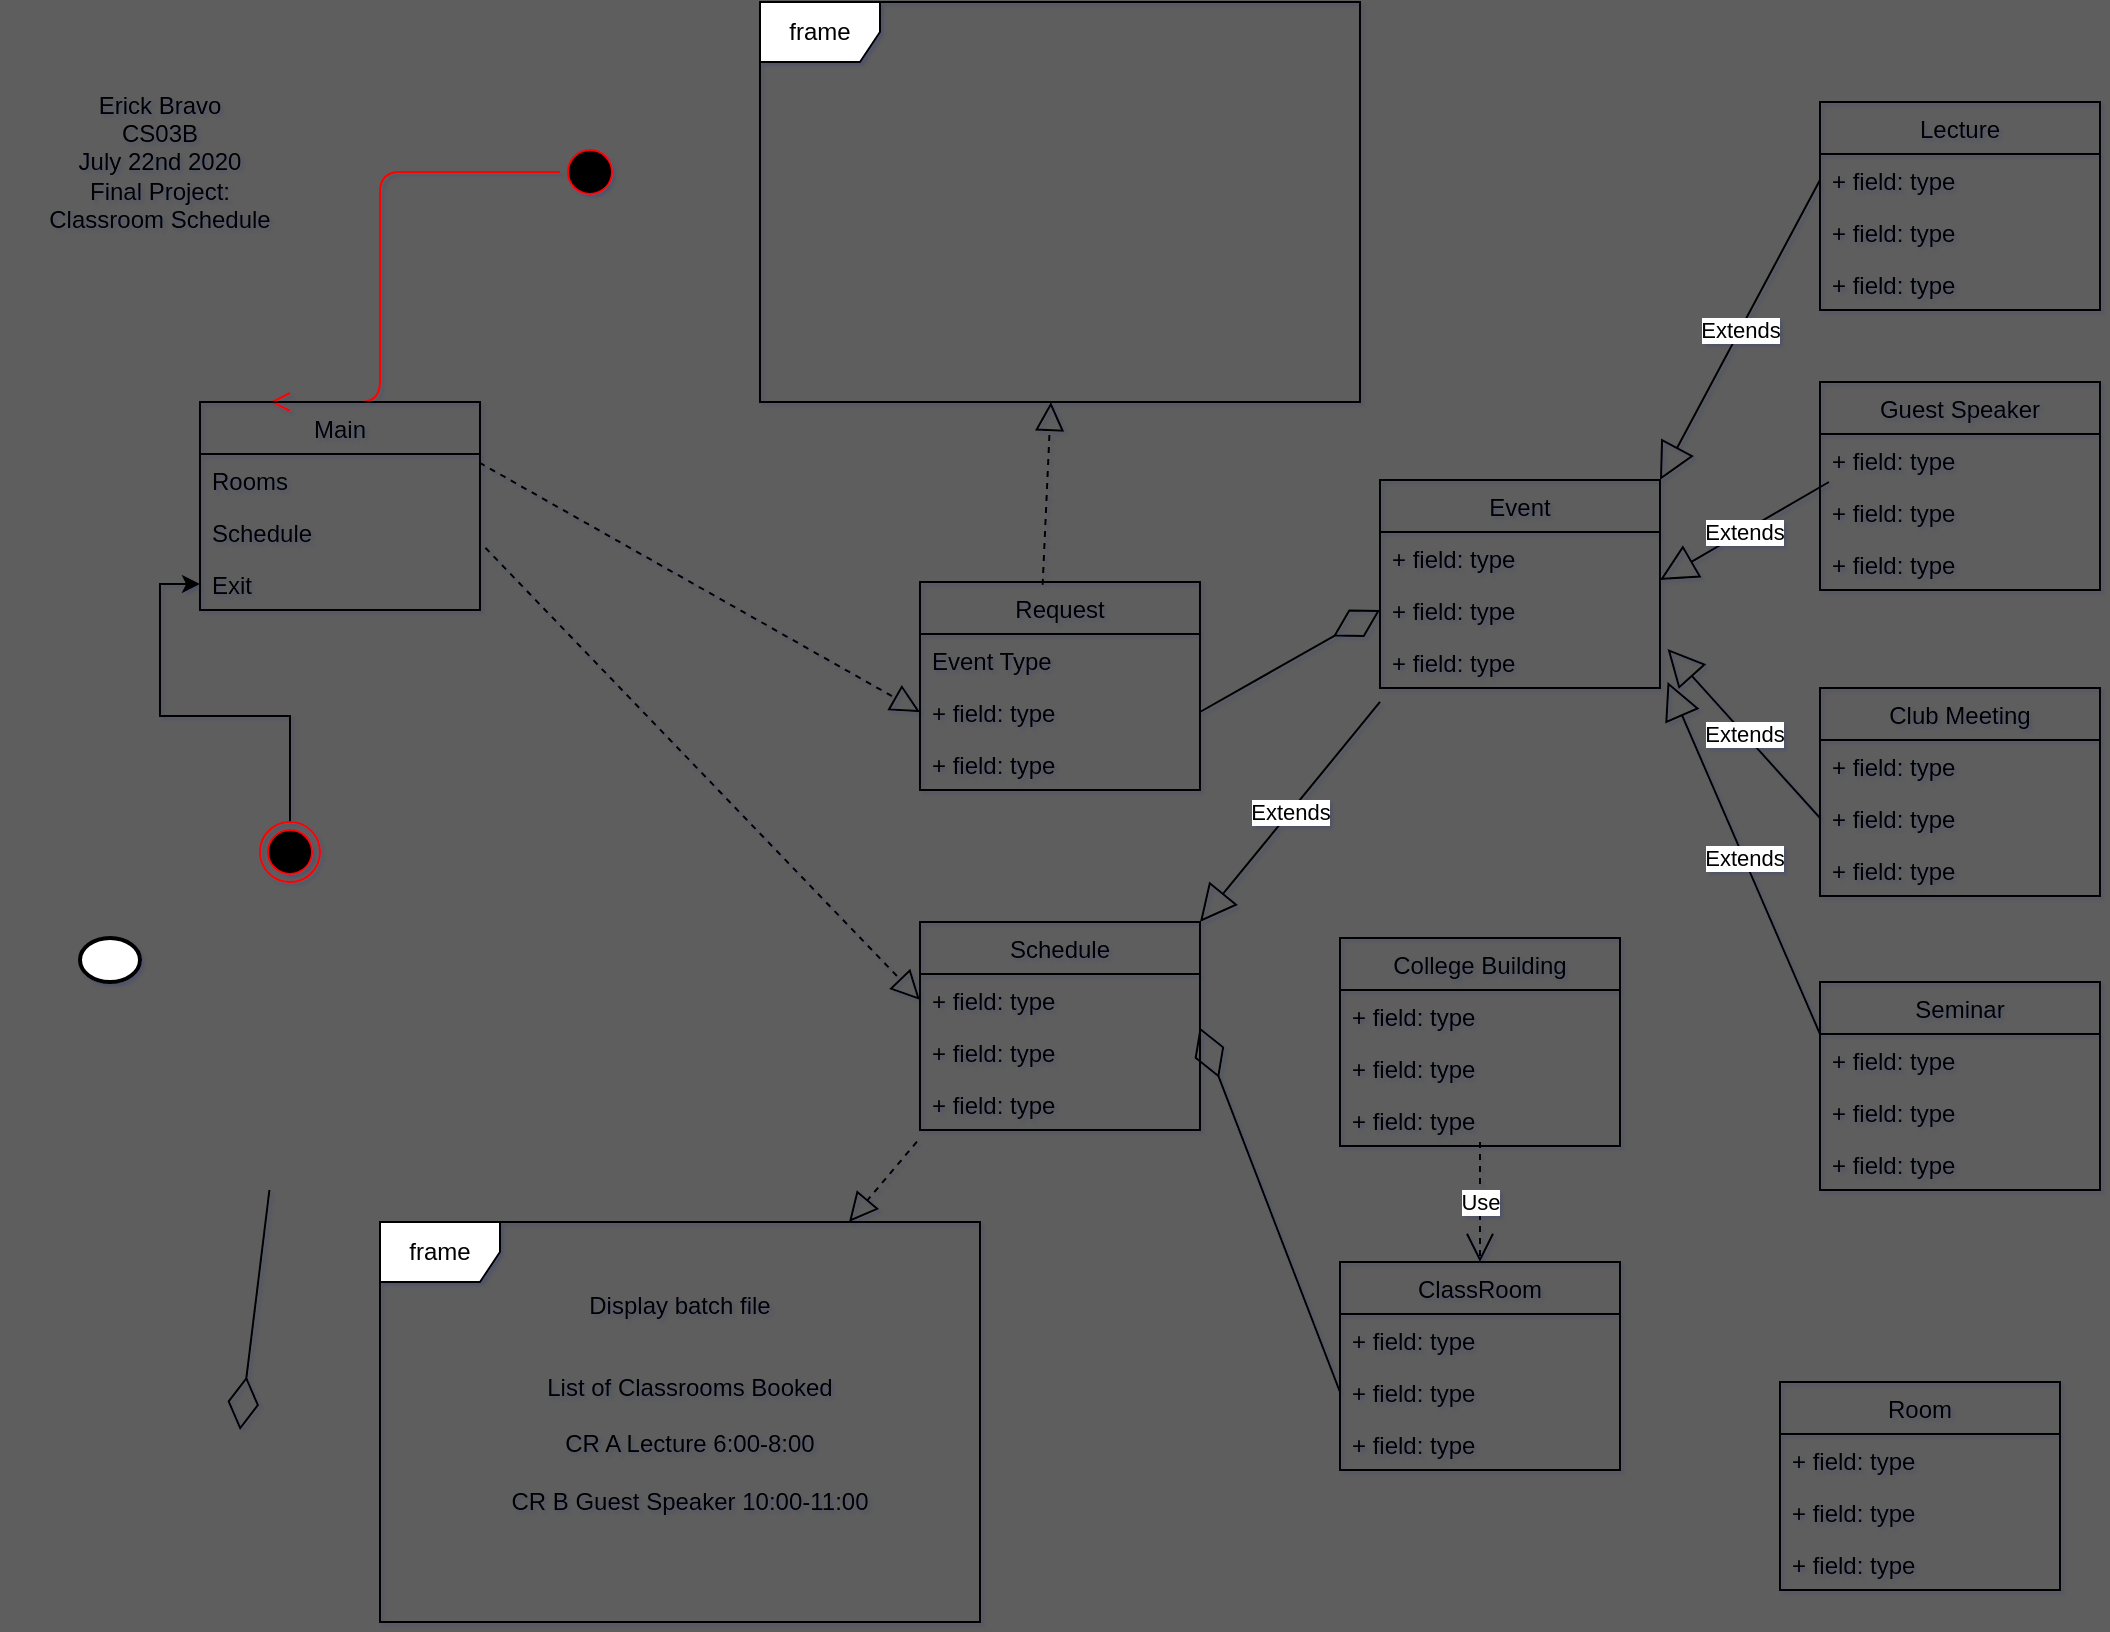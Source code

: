 <mxfile version="13.4.5" type="device"><diagram id="AscT_K2qobUGI6-bBXUh" name="Page-1"><mxGraphModel dx="1233" dy="950" grid="1" gridSize="10" guides="1" tooltips="1" connect="1" arrows="1" fold="1" page="1" pageScale="1" pageWidth="1100" pageHeight="850" background="#5E5E5E" math="0" shadow="1"><root><mxCell id="0"/><mxCell id="1" parent="0"/><mxCell id="gcRscPmm1CVsO_sYShtR-2" value="Erick Bravo&lt;br&gt;CS03B&lt;br&gt;July 22nd 2020&lt;br&gt;Final Project:&lt;br&gt;Classroom Schedule" style="text;html=1;strokeColor=none;fillColor=none;align=center;verticalAlign=middle;whiteSpace=wrap;rounded=0;" parent="1" vertex="1"><mxGeometry x="30" y="20" width="160" height="120" as="geometry"/></mxCell><mxCell id="nwO3YAdvbHTLNv9QxYJL-7" value="" style="ellipse;html=1;shape=startState;fillColor=#000000;strokeColor=#ff0000;" vertex="1" parent="1"><mxGeometry x="310" y="70" width="30" height="30" as="geometry"/></mxCell><mxCell id="nwO3YAdvbHTLNv9QxYJL-8" value="" style="edgeStyle=orthogonalEdgeStyle;html=1;verticalAlign=bottom;endArrow=open;endSize=8;strokeColor=#ff0000;entryX=0.25;entryY=0;entryDx=0;entryDy=0;" edge="1" source="nwO3YAdvbHTLNv9QxYJL-7" parent="1" target="nwO3YAdvbHTLNv9QxYJL-15"><mxGeometry relative="1" as="geometry"><mxPoint x="325" y="160" as="targetPoint"/><Array as="points"><mxPoint x="220" y="85"/><mxPoint x="220" y="200"/></Array></mxGeometry></mxCell><mxCell id="nwO3YAdvbHTLNv9QxYJL-79" style="edgeStyle=orthogonalEdgeStyle;rounded=0;orthogonalLoop=1;jettySize=auto;html=1;entryX=0;entryY=0.5;entryDx=0;entryDy=0;" edge="1" parent="1" source="nwO3YAdvbHTLNv9QxYJL-13" target="nwO3YAdvbHTLNv9QxYJL-18"><mxGeometry relative="1" as="geometry"/></mxCell><mxCell id="nwO3YAdvbHTLNv9QxYJL-13" value="" style="ellipse;html=1;shape=endState;fillColor=#000000;strokeColor=#ff0000;" vertex="1" parent="1"><mxGeometry x="160" y="410" width="30" height="30" as="geometry"/></mxCell><mxCell id="nwO3YAdvbHTLNv9QxYJL-23" value="" style="endArrow=diamondThin;endFill=0;endSize=24;html=1;" edge="1" parent="1"><mxGeometry width="160" relative="1" as="geometry"><mxPoint x="164.72" y="594" as="sourcePoint"/><mxPoint x="149.996" y="714.0" as="targetPoint"/></mxGeometry></mxCell><mxCell id="nwO3YAdvbHTLNv9QxYJL-70" value="" style="endArrow=block;dashed=1;endFill=0;endSize=12;html=1;exitX=0.998;exitY=0.167;exitDx=0;exitDy=0;exitPerimeter=0;entryX=0;entryY=0.5;entryDx=0;entryDy=0;" edge="1" parent="1" source="nwO3YAdvbHTLNv9QxYJL-16" target="nwO3YAdvbHTLNv9QxYJL-21"><mxGeometry width="160" relative="1" as="geometry"><mxPoint x="430" y="231.41" as="sourcePoint"/><mxPoint x="530" y="231.41" as="targetPoint"/></mxGeometry></mxCell><mxCell id="nwO3YAdvbHTLNv9QxYJL-38" value="Lecture" style="swimlane;fontStyle=0;childLayout=stackLayout;horizontal=1;startSize=26;fillColor=none;horizontalStack=0;resizeParent=1;resizeParentMax=0;resizeLast=0;collapsible=1;marginBottom=0;" vertex="1" parent="1"><mxGeometry x="940" y="50" width="140" height="104" as="geometry"/></mxCell><mxCell id="nwO3YAdvbHTLNv9QxYJL-39" value="+ field: type" style="text;strokeColor=none;fillColor=none;align=left;verticalAlign=top;spacingLeft=4;spacingRight=4;overflow=hidden;rotatable=0;points=[[0,0.5],[1,0.5]];portConstraint=eastwest;" vertex="1" parent="nwO3YAdvbHTLNv9QxYJL-38"><mxGeometry y="26" width="140" height="26" as="geometry"/></mxCell><mxCell id="nwO3YAdvbHTLNv9QxYJL-40" value="+ field: type" style="text;strokeColor=none;fillColor=none;align=left;verticalAlign=top;spacingLeft=4;spacingRight=4;overflow=hidden;rotatable=0;points=[[0,0.5],[1,0.5]];portConstraint=eastwest;" vertex="1" parent="nwO3YAdvbHTLNv9QxYJL-38"><mxGeometry y="52" width="140" height="26" as="geometry"/></mxCell><mxCell id="nwO3YAdvbHTLNv9QxYJL-41" value="+ field: type" style="text;strokeColor=none;fillColor=none;align=left;verticalAlign=top;spacingLeft=4;spacingRight=4;overflow=hidden;rotatable=0;points=[[0,0.5],[1,0.5]];portConstraint=eastwest;" vertex="1" parent="nwO3YAdvbHTLNv9QxYJL-38"><mxGeometry y="78" width="140" height="26" as="geometry"/></mxCell><mxCell id="nwO3YAdvbHTLNv9QxYJL-54" value="Guest Speaker" style="swimlane;fontStyle=0;childLayout=stackLayout;horizontal=1;startSize=26;fillColor=none;horizontalStack=0;resizeParent=1;resizeParentMax=0;resizeLast=0;collapsible=1;marginBottom=0;" vertex="1" parent="1"><mxGeometry x="940" y="190" width="140" height="104" as="geometry"/></mxCell><mxCell id="nwO3YAdvbHTLNv9QxYJL-55" value="+ field: type" style="text;strokeColor=none;fillColor=none;align=left;verticalAlign=top;spacingLeft=4;spacingRight=4;overflow=hidden;rotatable=0;points=[[0,0.5],[1,0.5]];portConstraint=eastwest;" vertex="1" parent="nwO3YAdvbHTLNv9QxYJL-54"><mxGeometry y="26" width="140" height="26" as="geometry"/></mxCell><mxCell id="nwO3YAdvbHTLNv9QxYJL-56" value="+ field: type" style="text;strokeColor=none;fillColor=none;align=left;verticalAlign=top;spacingLeft=4;spacingRight=4;overflow=hidden;rotatable=0;points=[[0,0.5],[1,0.5]];portConstraint=eastwest;" vertex="1" parent="nwO3YAdvbHTLNv9QxYJL-54"><mxGeometry y="52" width="140" height="26" as="geometry"/></mxCell><mxCell id="nwO3YAdvbHTLNv9QxYJL-57" value="+ field: type" style="text;strokeColor=none;fillColor=none;align=left;verticalAlign=top;spacingLeft=4;spacingRight=4;overflow=hidden;rotatable=0;points=[[0,0.5],[1,0.5]];portConstraint=eastwest;" vertex="1" parent="nwO3YAdvbHTLNv9QxYJL-54"><mxGeometry y="78" width="140" height="26" as="geometry"/></mxCell><mxCell id="nwO3YAdvbHTLNv9QxYJL-46" value="Club Meeting" style="swimlane;fontStyle=0;childLayout=stackLayout;horizontal=1;startSize=26;fillColor=none;horizontalStack=0;resizeParent=1;resizeParentMax=0;resizeLast=0;collapsible=1;marginBottom=0;" vertex="1" parent="1"><mxGeometry x="940" y="343" width="140" height="104" as="geometry"/></mxCell><mxCell id="nwO3YAdvbHTLNv9QxYJL-47" value="+ field: type" style="text;strokeColor=none;fillColor=none;align=left;verticalAlign=top;spacingLeft=4;spacingRight=4;overflow=hidden;rotatable=0;points=[[0,0.5],[1,0.5]];portConstraint=eastwest;" vertex="1" parent="nwO3YAdvbHTLNv9QxYJL-46"><mxGeometry y="26" width="140" height="26" as="geometry"/></mxCell><mxCell id="nwO3YAdvbHTLNv9QxYJL-48" value="+ field: type" style="text;strokeColor=none;fillColor=none;align=left;verticalAlign=top;spacingLeft=4;spacingRight=4;overflow=hidden;rotatable=0;points=[[0,0.5],[1,0.5]];portConstraint=eastwest;" vertex="1" parent="nwO3YAdvbHTLNv9QxYJL-46"><mxGeometry y="52" width="140" height="26" as="geometry"/></mxCell><mxCell id="nwO3YAdvbHTLNv9QxYJL-49" value="+ field: type" style="text;strokeColor=none;fillColor=none;align=left;verticalAlign=top;spacingLeft=4;spacingRight=4;overflow=hidden;rotatable=0;points=[[0,0.5],[1,0.5]];portConstraint=eastwest;" vertex="1" parent="nwO3YAdvbHTLNv9QxYJL-46"><mxGeometry y="78" width="140" height="26" as="geometry"/></mxCell><mxCell id="nwO3YAdvbHTLNv9QxYJL-50" value="Seminar" style="swimlane;fontStyle=0;childLayout=stackLayout;horizontal=1;startSize=26;fillColor=none;horizontalStack=0;resizeParent=1;resizeParentMax=0;resizeLast=0;collapsible=1;marginBottom=0;" vertex="1" parent="1"><mxGeometry x="940" y="490" width="140" height="104" as="geometry"/></mxCell><mxCell id="nwO3YAdvbHTLNv9QxYJL-51" value="+ field: type" style="text;strokeColor=none;fillColor=none;align=left;verticalAlign=top;spacingLeft=4;spacingRight=4;overflow=hidden;rotatable=0;points=[[0,0.5],[1,0.5]];portConstraint=eastwest;" vertex="1" parent="nwO3YAdvbHTLNv9QxYJL-50"><mxGeometry y="26" width="140" height="26" as="geometry"/></mxCell><mxCell id="nwO3YAdvbHTLNv9QxYJL-52" value="+ field: type" style="text;strokeColor=none;fillColor=none;align=left;verticalAlign=top;spacingLeft=4;spacingRight=4;overflow=hidden;rotatable=0;points=[[0,0.5],[1,0.5]];portConstraint=eastwest;" vertex="1" parent="nwO3YAdvbHTLNv9QxYJL-50"><mxGeometry y="52" width="140" height="26" as="geometry"/></mxCell><mxCell id="nwO3YAdvbHTLNv9QxYJL-53" value="+ field: type" style="text;strokeColor=none;fillColor=none;align=left;verticalAlign=top;spacingLeft=4;spacingRight=4;overflow=hidden;rotatable=0;points=[[0,0.5],[1,0.5]];portConstraint=eastwest;" vertex="1" parent="nwO3YAdvbHTLNv9QxYJL-50"><mxGeometry y="78" width="140" height="26" as="geometry"/></mxCell><mxCell id="nwO3YAdvbHTLNv9QxYJL-71" value="Extends" style="endArrow=block;endSize=16;endFill=0;html=1;exitX=0;exitY=0.25;exitDx=0;exitDy=0;entryX=1.027;entryY=0.882;entryDx=0;entryDy=0;entryPerimeter=0;" edge="1" parent="1" source="nwO3YAdvbHTLNv9QxYJL-50" target="nwO3YAdvbHTLNv9QxYJL-61"><mxGeometry width="160" relative="1" as="geometry"><mxPoint x="670" y="450" as="sourcePoint"/><mxPoint x="860" y="240" as="targetPoint"/></mxGeometry></mxCell><mxCell id="nwO3YAdvbHTLNv9QxYJL-72" value="Extends" style="endArrow=block;endSize=16;endFill=0;html=1;exitX=0;exitY=0.5;exitDx=0;exitDy=0;entryX=1.027;entryY=1.249;entryDx=0;entryDy=0;entryPerimeter=0;" edge="1" parent="1" source="nwO3YAdvbHTLNv9QxYJL-48" target="nwO3YAdvbHTLNv9QxYJL-60"><mxGeometry width="160" relative="1" as="geometry"><mxPoint x="950" y="526" as="sourcePoint"/><mxPoint x="866" y="230" as="targetPoint"/></mxGeometry></mxCell><mxCell id="nwO3YAdvbHTLNv9QxYJL-73" value="Extends" style="endArrow=block;endSize=16;endFill=0;html=1;exitX=0.032;exitY=-0.077;exitDx=0;exitDy=0;entryX=1;entryY=-0.077;entryDx=0;entryDy=0;entryPerimeter=0;exitPerimeter=0;" edge="1" parent="1" source="nwO3YAdvbHTLNv9QxYJL-56" target="nwO3YAdvbHTLNv9QxYJL-60"><mxGeometry width="160" relative="1" as="geometry"><mxPoint x="944.48" y="451.53" as="sourcePoint"/><mxPoint x="860" y="229.998" as="targetPoint"/></mxGeometry></mxCell><mxCell id="nwO3YAdvbHTLNv9QxYJL-74" value="Extends" style="endArrow=block;endSize=16;endFill=0;html=1;exitX=0;exitY=0.5;exitDx=0;exitDy=0;entryX=1;entryY=0;entryDx=0;entryDy=0;" edge="1" parent="1" source="nwO3YAdvbHTLNv9QxYJL-39" target="nwO3YAdvbHTLNv9QxYJL-58"><mxGeometry width="160" relative="1" as="geometry"><mxPoint x="944.48" y="447" as="sourcePoint"/><mxPoint x="860" y="225.468" as="targetPoint"/></mxGeometry></mxCell><mxCell id="nwO3YAdvbHTLNv9QxYJL-75" value="" style="endArrow=diamondThin;endFill=0;endSize=24;html=1;exitX=1;exitY=0.5;exitDx=0;exitDy=0;entryX=0;entryY=0.5;entryDx=0;entryDy=0;" edge="1" parent="1" source="nwO3YAdvbHTLNv9QxYJL-21" target="nwO3YAdvbHTLNv9QxYJL-60"><mxGeometry width="160" relative="1" as="geometry"><mxPoint x="610" y="380" as="sourcePoint"/><mxPoint x="770" y="380" as="targetPoint"/></mxGeometry></mxCell><mxCell id="nwO3YAdvbHTLNv9QxYJL-32" value="Room" style="swimlane;fontStyle=0;childLayout=stackLayout;horizontal=1;startSize=26;fillColor=none;horizontalStack=0;resizeParent=1;resizeParentMax=0;resizeLast=0;collapsible=1;marginBottom=0;" vertex="1" parent="1"><mxGeometry x="920" y="690" width="140" height="104" as="geometry"/></mxCell><mxCell id="nwO3YAdvbHTLNv9QxYJL-33" value="+ field: type" style="text;strokeColor=none;fillColor=none;align=left;verticalAlign=top;spacingLeft=4;spacingRight=4;overflow=hidden;rotatable=0;points=[[0,0.5],[1,0.5]];portConstraint=eastwest;" vertex="1" parent="nwO3YAdvbHTLNv9QxYJL-32"><mxGeometry y="26" width="140" height="26" as="geometry"/></mxCell><mxCell id="nwO3YAdvbHTLNv9QxYJL-34" value="+ field: type" style="text;strokeColor=none;fillColor=none;align=left;verticalAlign=top;spacingLeft=4;spacingRight=4;overflow=hidden;rotatable=0;points=[[0,0.5],[1,0.5]];portConstraint=eastwest;" vertex="1" parent="nwO3YAdvbHTLNv9QxYJL-32"><mxGeometry y="52" width="140" height="26" as="geometry"/></mxCell><mxCell id="nwO3YAdvbHTLNv9QxYJL-35" value="+ field: type" style="text;strokeColor=none;fillColor=none;align=left;verticalAlign=top;spacingLeft=4;spacingRight=4;overflow=hidden;rotatable=0;points=[[0,0.5],[1,0.5]];portConstraint=eastwest;" vertex="1" parent="nwO3YAdvbHTLNv9QxYJL-32"><mxGeometry y="78" width="140" height="26" as="geometry"/></mxCell><mxCell id="nwO3YAdvbHTLNv9QxYJL-76" value="" style="endArrow=block;dashed=1;endFill=0;endSize=12;html=1;exitX=1.019;exitY=-0.198;exitDx=0;exitDy=0;exitPerimeter=0;entryX=0;entryY=0.5;entryDx=0;entryDy=0;" edge="1" parent="1" source="nwO3YAdvbHTLNv9QxYJL-18" target="nwO3YAdvbHTLNv9QxYJL-29"><mxGeometry width="160" relative="1" as="geometry"><mxPoint x="409.72" y="250.002" as="sourcePoint"/><mxPoint x="490" y="274.66" as="targetPoint"/></mxGeometry></mxCell><mxCell id="nwO3YAdvbHTLNv9QxYJL-19" value="Request" style="swimlane;fontStyle=0;childLayout=stackLayout;horizontal=1;startSize=26;fillColor=none;horizontalStack=0;resizeParent=1;resizeParentMax=0;resizeLast=0;collapsible=1;marginBottom=0;" vertex="1" parent="1"><mxGeometry x="490" y="290" width="140" height="104" as="geometry"/></mxCell><mxCell id="nwO3YAdvbHTLNv9QxYJL-20" value="Event Type" style="text;strokeColor=none;fillColor=none;align=left;verticalAlign=top;spacingLeft=4;spacingRight=4;overflow=hidden;rotatable=0;points=[[0,0.5],[1,0.5]];portConstraint=eastwest;" vertex="1" parent="nwO3YAdvbHTLNv9QxYJL-19"><mxGeometry y="26" width="140" height="26" as="geometry"/></mxCell><mxCell id="nwO3YAdvbHTLNv9QxYJL-21" value="+ field: type" style="text;strokeColor=none;fillColor=none;align=left;verticalAlign=top;spacingLeft=4;spacingRight=4;overflow=hidden;rotatable=0;points=[[0,0.5],[1,0.5]];portConstraint=eastwest;" vertex="1" parent="nwO3YAdvbHTLNv9QxYJL-19"><mxGeometry y="52" width="140" height="26" as="geometry"/></mxCell><mxCell id="nwO3YAdvbHTLNv9QxYJL-22" value="+ field: type" style="text;strokeColor=none;fillColor=none;align=left;verticalAlign=top;spacingLeft=4;spacingRight=4;overflow=hidden;rotatable=0;points=[[0,0.5],[1,0.5]];portConstraint=eastwest;" vertex="1" parent="nwO3YAdvbHTLNv9QxYJL-19"><mxGeometry y="78" width="140" height="26" as="geometry"/></mxCell><mxCell id="nwO3YAdvbHTLNv9QxYJL-77" value="frame" style="shape=umlFrame;whiteSpace=wrap;html=1;gradientColor=none;" vertex="1" parent="1"><mxGeometry x="220" y="610" width="300" height="200" as="geometry"/></mxCell><mxCell id="nwO3YAdvbHTLNv9QxYJL-78" value="frame" style="shape=umlFrame;whiteSpace=wrap;html=1;gradientColor=none;" vertex="1" parent="1"><mxGeometry x="410" width="300" height="200" as="geometry"/></mxCell><mxCell id="nwO3YAdvbHTLNv9QxYJL-15" value="Main" style="swimlane;fontStyle=0;childLayout=stackLayout;horizontal=1;startSize=26;fillColor=none;horizontalStack=0;resizeParent=1;resizeParentMax=0;resizeLast=0;collapsible=1;marginBottom=0;" vertex="1" parent="1"><mxGeometry x="130" y="200" width="140" height="104" as="geometry"/></mxCell><mxCell id="nwO3YAdvbHTLNv9QxYJL-16" value="Rooms" style="text;strokeColor=none;fillColor=none;align=left;verticalAlign=top;spacingLeft=4;spacingRight=4;overflow=hidden;rotatable=0;points=[[0,0.5],[1,0.5]];portConstraint=eastwest;" vertex="1" parent="nwO3YAdvbHTLNv9QxYJL-15"><mxGeometry y="26" width="140" height="26" as="geometry"/></mxCell><mxCell id="nwO3YAdvbHTLNv9QxYJL-17" value="Schedule" style="text;strokeColor=none;fillColor=none;align=left;verticalAlign=top;spacingLeft=4;spacingRight=4;overflow=hidden;rotatable=0;points=[[0,0.5],[1,0.5]];portConstraint=eastwest;" vertex="1" parent="nwO3YAdvbHTLNv9QxYJL-15"><mxGeometry y="52" width="140" height="26" as="geometry"/></mxCell><mxCell id="nwO3YAdvbHTLNv9QxYJL-18" value="Exit&#10;" style="text;strokeColor=none;fillColor=none;align=left;verticalAlign=top;spacingLeft=4;spacingRight=4;overflow=hidden;rotatable=0;points=[[0,0.5],[1,0.5]];portConstraint=eastwest;" vertex="1" parent="nwO3YAdvbHTLNv9QxYJL-15"><mxGeometry y="78" width="140" height="26" as="geometry"/></mxCell><mxCell id="nwO3YAdvbHTLNv9QxYJL-80" value="" style="endArrow=block;dashed=1;endFill=0;endSize=12;html=1;exitX=-0.011;exitY=1.225;exitDx=0;exitDy=0;exitPerimeter=0;" edge="1" parent="1" source="nwO3YAdvbHTLNv9QxYJL-31" target="nwO3YAdvbHTLNv9QxYJL-77"><mxGeometry width="160" relative="1" as="geometry"><mxPoint x="250" y="530" as="sourcePoint"/><mxPoint x="410" y="530" as="targetPoint"/></mxGeometry></mxCell><mxCell id="nwO3YAdvbHTLNv9QxYJL-81" value="" style="endArrow=block;dashed=1;endFill=0;endSize=12;html=1;exitX=0.438;exitY=0.014;exitDx=0;exitDy=0;exitPerimeter=0;" edge="1" parent="1" source="nwO3YAdvbHTLNv9QxYJL-19" target="nwO3YAdvbHTLNv9QxYJL-78"><mxGeometry width="160" relative="1" as="geometry"><mxPoint x="410" y="250" as="sourcePoint"/><mxPoint x="570" y="250" as="targetPoint"/></mxGeometry></mxCell><mxCell id="nwO3YAdvbHTLNv9QxYJL-82" value="Use" style="endArrow=open;endSize=12;dashed=1;html=1;entryX=0.5;entryY=0;entryDx=0;entryDy=0;" edge="1" parent="1" target="nwO3YAdvbHTLNv9QxYJL-62"><mxGeometry width="160" relative="1" as="geometry"><mxPoint x="770" y="570" as="sourcePoint"/><mxPoint x="760" y="780" as="targetPoint"/></mxGeometry></mxCell><mxCell id="nwO3YAdvbHTLNv9QxYJL-83" value="" style="endArrow=diamondThin;endFill=0;endSize=24;html=1;exitX=0;exitY=0.5;exitDx=0;exitDy=0;entryX=0.999;entryY=0.027;entryDx=0;entryDy=0;entryPerimeter=0;" edge="1" parent="1" source="nwO3YAdvbHTLNv9QxYJL-64" target="nwO3YAdvbHTLNv9QxYJL-30"><mxGeometry width="160" relative="1" as="geometry"><mxPoint x="660" y="370" as="sourcePoint"/><mxPoint x="820" y="370" as="targetPoint"/></mxGeometry></mxCell><mxCell id="nwO3YAdvbHTLNv9QxYJL-58" value="Event" style="swimlane;fontStyle=0;childLayout=stackLayout;horizontal=1;startSize=26;fillColor=none;horizontalStack=0;resizeParent=1;resizeParentMax=0;resizeLast=0;collapsible=1;marginBottom=0;" vertex="1" parent="1"><mxGeometry x="720" y="239" width="140" height="104" as="geometry"/></mxCell><mxCell id="nwO3YAdvbHTLNv9QxYJL-59" value="+ field: type" style="text;strokeColor=none;fillColor=none;align=left;verticalAlign=top;spacingLeft=4;spacingRight=4;overflow=hidden;rotatable=0;points=[[0,0.5],[1,0.5]];portConstraint=eastwest;" vertex="1" parent="nwO3YAdvbHTLNv9QxYJL-58"><mxGeometry y="26" width="140" height="26" as="geometry"/></mxCell><mxCell id="nwO3YAdvbHTLNv9QxYJL-60" value="+ field: type" style="text;strokeColor=none;fillColor=none;align=left;verticalAlign=top;spacingLeft=4;spacingRight=4;overflow=hidden;rotatable=0;points=[[0,0.5],[1,0.5]];portConstraint=eastwest;" vertex="1" parent="nwO3YAdvbHTLNv9QxYJL-58"><mxGeometry y="52" width="140" height="26" as="geometry"/></mxCell><mxCell id="nwO3YAdvbHTLNv9QxYJL-61" value="+ field: type" style="text;strokeColor=none;fillColor=none;align=left;verticalAlign=top;spacingLeft=4;spacingRight=4;overflow=hidden;rotatable=0;points=[[0,0.5],[1,0.5]];portConstraint=eastwest;" vertex="1" parent="nwO3YAdvbHTLNv9QxYJL-58"><mxGeometry y="78" width="140" height="26" as="geometry"/></mxCell><mxCell id="nwO3YAdvbHTLNv9QxYJL-84" value="Extends" style="endArrow=block;endSize=16;endFill=0;html=1;exitX=0;exitY=1.269;exitDx=0;exitDy=0;exitPerimeter=0;entryX=1;entryY=0;entryDx=0;entryDy=0;" edge="1" parent="1" source="nwO3YAdvbHTLNv9QxYJL-61" target="nwO3YAdvbHTLNv9QxYJL-28"><mxGeometry width="160" relative="1" as="geometry"><mxPoint x="190" y="510" as="sourcePoint"/><mxPoint x="350" y="510" as="targetPoint"/></mxGeometry></mxCell><mxCell id="nwO3YAdvbHTLNv9QxYJL-28" value="Schedule" style="swimlane;fontStyle=0;childLayout=stackLayout;horizontal=1;startSize=26;fillColor=none;horizontalStack=0;resizeParent=1;resizeParentMax=0;resizeLast=0;collapsible=1;marginBottom=0;" vertex="1" parent="1"><mxGeometry x="490" y="460" width="140" height="104" as="geometry"/></mxCell><mxCell id="nwO3YAdvbHTLNv9QxYJL-29" value="+ field: type" style="text;strokeColor=none;fillColor=none;align=left;verticalAlign=top;spacingLeft=4;spacingRight=4;overflow=hidden;rotatable=0;points=[[0,0.5],[1,0.5]];portConstraint=eastwest;" vertex="1" parent="nwO3YAdvbHTLNv9QxYJL-28"><mxGeometry y="26" width="140" height="26" as="geometry"/></mxCell><mxCell id="nwO3YAdvbHTLNv9QxYJL-30" value="+ field: type" style="text;strokeColor=none;fillColor=none;align=left;verticalAlign=top;spacingLeft=4;spacingRight=4;overflow=hidden;rotatable=0;points=[[0,0.5],[1,0.5]];portConstraint=eastwest;" vertex="1" parent="nwO3YAdvbHTLNv9QxYJL-28"><mxGeometry y="52" width="140" height="26" as="geometry"/></mxCell><mxCell id="nwO3YAdvbHTLNv9QxYJL-31" value="+ field: type" style="text;strokeColor=none;fillColor=none;align=left;verticalAlign=top;spacingLeft=4;spacingRight=4;overflow=hidden;rotatable=0;points=[[0,0.5],[1,0.5]];portConstraint=eastwest;" vertex="1" parent="nwO3YAdvbHTLNv9QxYJL-28"><mxGeometry y="78" width="140" height="26" as="geometry"/></mxCell><mxCell id="nwO3YAdvbHTLNv9QxYJL-85" value="" style="strokeWidth=2;html=1;shape=mxgraph.flowchart.start_2;whiteSpace=wrap;gradientColor=none;" vertex="1" parent="1"><mxGeometry x="70" y="468" width="30" height="22" as="geometry"/></mxCell><mxCell id="nwO3YAdvbHTLNv9QxYJL-86" value="List of Classrooms Booked&lt;br&gt;&lt;br&gt;CR A Lecture 6:00-8:00&lt;br&gt;&lt;br&gt;CR B Guest Speaker 10:00-11:00" style="text;html=1;strokeColor=none;fillColor=none;align=center;verticalAlign=middle;whiteSpace=wrap;rounded=0;" vertex="1" parent="1"><mxGeometry x="270" y="662" width="210" height="118" as="geometry"/></mxCell><mxCell id="nwO3YAdvbHTLNv9QxYJL-87" value="Display batch file" style="text;html=1;strokeColor=none;fillColor=none;align=center;verticalAlign=middle;whiteSpace=wrap;rounded=0;" vertex="1" parent="1"><mxGeometry x="310" y="642" width="120" height="20" as="geometry"/></mxCell><mxCell id="nwO3YAdvbHTLNv9QxYJL-66" value="College Building" style="swimlane;fontStyle=0;childLayout=stackLayout;horizontal=1;startSize=26;fillColor=none;horizontalStack=0;resizeParent=1;resizeParentMax=0;resizeLast=0;collapsible=1;marginBottom=0;" vertex="1" parent="1"><mxGeometry x="700" y="468" width="140" height="104" as="geometry"/></mxCell><mxCell id="nwO3YAdvbHTLNv9QxYJL-67" value="+ field: type" style="text;strokeColor=none;fillColor=none;align=left;verticalAlign=top;spacingLeft=4;spacingRight=4;overflow=hidden;rotatable=0;points=[[0,0.5],[1,0.5]];portConstraint=eastwest;" vertex="1" parent="nwO3YAdvbHTLNv9QxYJL-66"><mxGeometry y="26" width="140" height="26" as="geometry"/></mxCell><mxCell id="nwO3YAdvbHTLNv9QxYJL-68" value="+ field: type" style="text;strokeColor=none;fillColor=none;align=left;verticalAlign=top;spacingLeft=4;spacingRight=4;overflow=hidden;rotatable=0;points=[[0,0.5],[1,0.5]];portConstraint=eastwest;" vertex="1" parent="nwO3YAdvbHTLNv9QxYJL-66"><mxGeometry y="52" width="140" height="26" as="geometry"/></mxCell><mxCell id="nwO3YAdvbHTLNv9QxYJL-69" value="+ field: type" style="text;strokeColor=none;fillColor=none;align=left;verticalAlign=top;spacingLeft=4;spacingRight=4;overflow=hidden;rotatable=0;points=[[0,0.5],[1,0.5]];portConstraint=eastwest;" vertex="1" parent="nwO3YAdvbHTLNv9QxYJL-66"><mxGeometry y="78" width="140" height="26" as="geometry"/></mxCell><mxCell id="nwO3YAdvbHTLNv9QxYJL-62" value="ClassRoom" style="swimlane;fontStyle=0;childLayout=stackLayout;horizontal=1;startSize=26;fillColor=none;horizontalStack=0;resizeParent=1;resizeParentMax=0;resizeLast=0;collapsible=1;marginBottom=0;" vertex="1" parent="1"><mxGeometry x="700" y="630" width="140" height="104" as="geometry"/></mxCell><mxCell id="nwO3YAdvbHTLNv9QxYJL-63" value="+ field: type" style="text;strokeColor=none;fillColor=none;align=left;verticalAlign=top;spacingLeft=4;spacingRight=4;overflow=hidden;rotatable=0;points=[[0,0.5],[1,0.5]];portConstraint=eastwest;" vertex="1" parent="nwO3YAdvbHTLNv9QxYJL-62"><mxGeometry y="26" width="140" height="26" as="geometry"/></mxCell><mxCell id="nwO3YAdvbHTLNv9QxYJL-64" value="+ field: type" style="text;strokeColor=none;fillColor=none;align=left;verticalAlign=top;spacingLeft=4;spacingRight=4;overflow=hidden;rotatable=0;points=[[0,0.5],[1,0.5]];portConstraint=eastwest;" vertex="1" parent="nwO3YAdvbHTLNv9QxYJL-62"><mxGeometry y="52" width="140" height="26" as="geometry"/></mxCell><mxCell id="nwO3YAdvbHTLNv9QxYJL-65" value="+ field: type" style="text;strokeColor=none;fillColor=none;align=left;verticalAlign=top;spacingLeft=4;spacingRight=4;overflow=hidden;rotatable=0;points=[[0,0.5],[1,0.5]];portConstraint=eastwest;" vertex="1" parent="nwO3YAdvbHTLNv9QxYJL-62"><mxGeometry y="78" width="140" height="26" as="geometry"/></mxCell></root></mxGraphModel></diagram></mxfile>